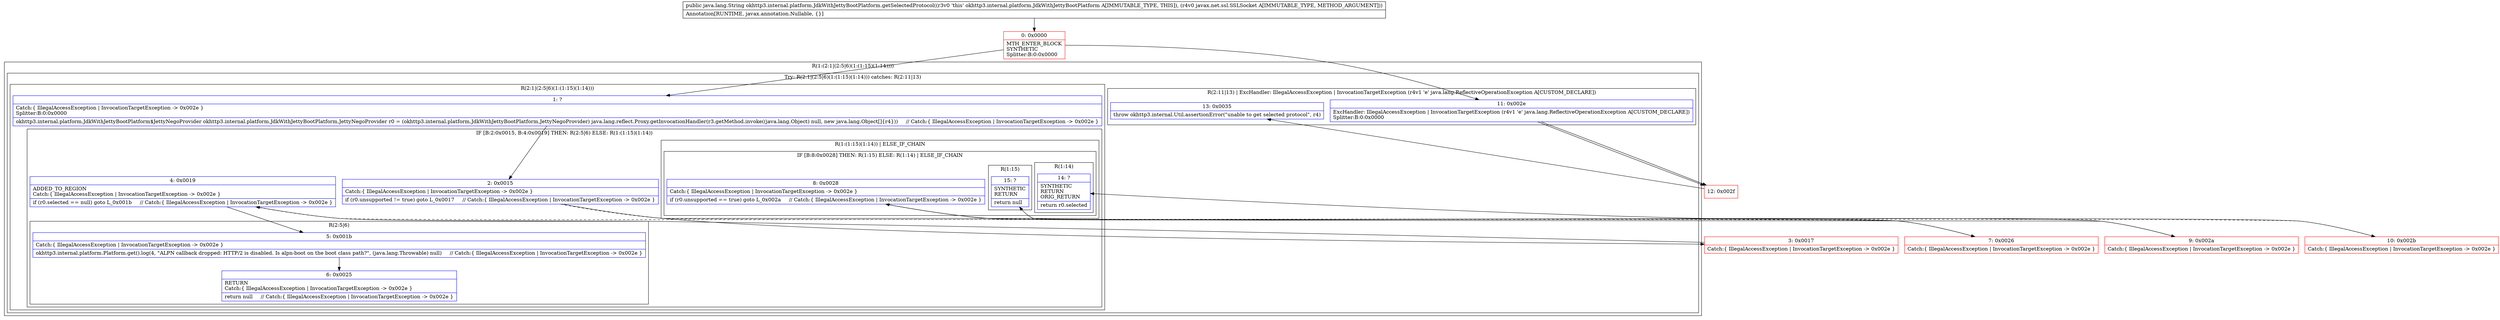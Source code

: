 digraph "CFG forokhttp3.internal.platform.JdkWithJettyBootPlatform.getSelectedProtocol(Ljavax\/net\/ssl\/SSLSocket;)Ljava\/lang\/String;" {
subgraph cluster_Region_866401824 {
label = "R(1:(2:1|(2:5|6)(1:(1:15)(1:14))))";
node [shape=record,color=blue];
subgraph cluster_TryCatchRegion_1486668306 {
label = "Try: R(2:1|(2:5|6)(1:(1:15)(1:14))) catches: R(2:11|13)";
node [shape=record,color=blue];
subgraph cluster_Region_1804791046 {
label = "R(2:1|(2:5|6)(1:(1:15)(1:14)))";
node [shape=record,color=blue];
Node_1 [shape=record,label="{1\:\ ?|Catch:\{ IllegalAccessException \| InvocationTargetException \-\> 0x002e \}\lSplitter:B:0:0x0000\l|okhttp3.internal.platform.JdkWithJettyBootPlatform$JettyNegoProvider okhttp3.internal.platform.JdkWithJettyBootPlatform.JettyNegoProvider r0 = (okhttp3.internal.platform.JdkWithJettyBootPlatform.JettyNegoProvider) java.lang.reflect.Proxy.getInvocationHandler(r3.getMethod.invoke((java.lang.Object) null, new java.lang.Object[]\{r4\}))     \/\/ Catch:\{ IllegalAccessException \| InvocationTargetException \-\> 0x002e \}\l}"];
subgraph cluster_IfRegion_1861808663 {
label = "IF [B:2:0x0015, B:4:0x0019] THEN: R(2:5|6) ELSE: R(1:(1:15)(1:14))";
node [shape=record,color=blue];
Node_2 [shape=record,label="{2\:\ 0x0015|Catch:\{ IllegalAccessException \| InvocationTargetException \-\> 0x002e \}\l|if (r0.unsupported != true) goto L_0x0017     \/\/ Catch:\{ IllegalAccessException \| InvocationTargetException \-\> 0x002e \}\l}"];
Node_4 [shape=record,label="{4\:\ 0x0019|ADDED_TO_REGION\lCatch:\{ IllegalAccessException \| InvocationTargetException \-\> 0x002e \}\l|if (r0.selected == null) goto L_0x001b     \/\/ Catch:\{ IllegalAccessException \| InvocationTargetException \-\> 0x002e \}\l}"];
subgraph cluster_Region_418458395 {
label = "R(2:5|6)";
node [shape=record,color=blue];
Node_5 [shape=record,label="{5\:\ 0x001b|Catch:\{ IllegalAccessException \| InvocationTargetException \-\> 0x002e \}\l|okhttp3.internal.platform.Platform.get().log(4, \"ALPN callback dropped: HTTP\/2 is disabled. Is alpn\-boot on the boot class path?\", (java.lang.Throwable) null)     \/\/ Catch:\{ IllegalAccessException \| InvocationTargetException \-\> 0x002e \}\l}"];
Node_6 [shape=record,label="{6\:\ 0x0025|RETURN\lCatch:\{ IllegalAccessException \| InvocationTargetException \-\> 0x002e \}\l|return null     \/\/ Catch:\{ IllegalAccessException \| InvocationTargetException \-\> 0x002e \}\l}"];
}
subgraph cluster_Region_1783568136 {
label = "R(1:(1:15)(1:14)) | ELSE_IF_CHAIN\l";
node [shape=record,color=blue];
subgraph cluster_IfRegion_617178395 {
label = "IF [B:8:0x0028] THEN: R(1:15) ELSE: R(1:14) | ELSE_IF_CHAIN\l";
node [shape=record,color=blue];
Node_8 [shape=record,label="{8\:\ 0x0028|Catch:\{ IllegalAccessException \| InvocationTargetException \-\> 0x002e \}\l|if (r0.unsupported == true) goto L_0x002a     \/\/ Catch:\{ IllegalAccessException \| InvocationTargetException \-\> 0x002e \}\l}"];
subgraph cluster_Region_2022207839 {
label = "R(1:15)";
node [shape=record,color=blue];
Node_15 [shape=record,label="{15\:\ ?|SYNTHETIC\lRETURN\l|return null\l}"];
}
subgraph cluster_Region_1539963515 {
label = "R(1:14)";
node [shape=record,color=blue];
Node_14 [shape=record,label="{14\:\ ?|SYNTHETIC\lRETURN\lORIG_RETURN\l|return r0.selected\l}"];
}
}
}
}
}
subgraph cluster_Region_1186639886 {
label = "R(2:11|13) | ExcHandler: IllegalAccessException \| InvocationTargetException (r4v1 'e' java.lang.ReflectiveOperationException A[CUSTOM_DECLARE])\l";
node [shape=record,color=blue];
Node_11 [shape=record,label="{11\:\ 0x002e|ExcHandler: IllegalAccessException \| InvocationTargetException (r4v1 'e' java.lang.ReflectiveOperationException A[CUSTOM_DECLARE])\lSplitter:B:0:0x0000\l}"];
Node_13 [shape=record,label="{13\:\ 0x0035|throw okhttp3.internal.Util.assertionError(\"unable to get selected protocol\", r4)\l}"];
}
}
}
subgraph cluster_Region_1186639886 {
label = "R(2:11|13) | ExcHandler: IllegalAccessException \| InvocationTargetException (r4v1 'e' java.lang.ReflectiveOperationException A[CUSTOM_DECLARE])\l";
node [shape=record,color=blue];
Node_11 [shape=record,label="{11\:\ 0x002e|ExcHandler: IllegalAccessException \| InvocationTargetException (r4v1 'e' java.lang.ReflectiveOperationException A[CUSTOM_DECLARE])\lSplitter:B:0:0x0000\l}"];
Node_13 [shape=record,label="{13\:\ 0x0035|throw okhttp3.internal.Util.assertionError(\"unable to get selected protocol\", r4)\l}"];
}
Node_0 [shape=record,color=red,label="{0\:\ 0x0000|MTH_ENTER_BLOCK\lSYNTHETIC\lSplitter:B:0:0x0000\l}"];
Node_3 [shape=record,color=red,label="{3\:\ 0x0017|Catch:\{ IllegalAccessException \| InvocationTargetException \-\> 0x002e \}\l}"];
Node_7 [shape=record,color=red,label="{7\:\ 0x0026|Catch:\{ IllegalAccessException \| InvocationTargetException \-\> 0x002e \}\l}"];
Node_9 [shape=record,color=red,label="{9\:\ 0x002a|Catch:\{ IllegalAccessException \| InvocationTargetException \-\> 0x002e \}\l}"];
Node_10 [shape=record,color=red,label="{10\:\ 0x002b|Catch:\{ IllegalAccessException \| InvocationTargetException \-\> 0x002e \}\l}"];
Node_12 [shape=record,color=red,label="{12\:\ 0x002f}"];
MethodNode[shape=record,label="{public java.lang.String okhttp3.internal.platform.JdkWithJettyBootPlatform.getSelectedProtocol((r3v0 'this' okhttp3.internal.platform.JdkWithJettyBootPlatform A[IMMUTABLE_TYPE, THIS]), (r4v0 javax.net.ssl.SSLSocket A[IMMUTABLE_TYPE, METHOD_ARGUMENT]))  | Annotation[RUNTIME, javax.annotation.Nullable, \{\}]\l}"];
MethodNode -> Node_0;
Node_1 -> Node_2;
Node_2 -> Node_3;
Node_2 -> Node_7[style=dashed];
Node_4 -> Node_5;
Node_4 -> Node_7[style=dashed];
Node_5 -> Node_6;
Node_8 -> Node_9;
Node_8 -> Node_10[style=dashed];
Node_11 -> Node_12;
Node_11 -> Node_12;
Node_0 -> Node_1;
Node_0 -> Node_11;
Node_3 -> Node_4;
Node_7 -> Node_8;
Node_9 -> Node_15;
Node_10 -> Node_14;
Node_12 -> Node_13;
}


